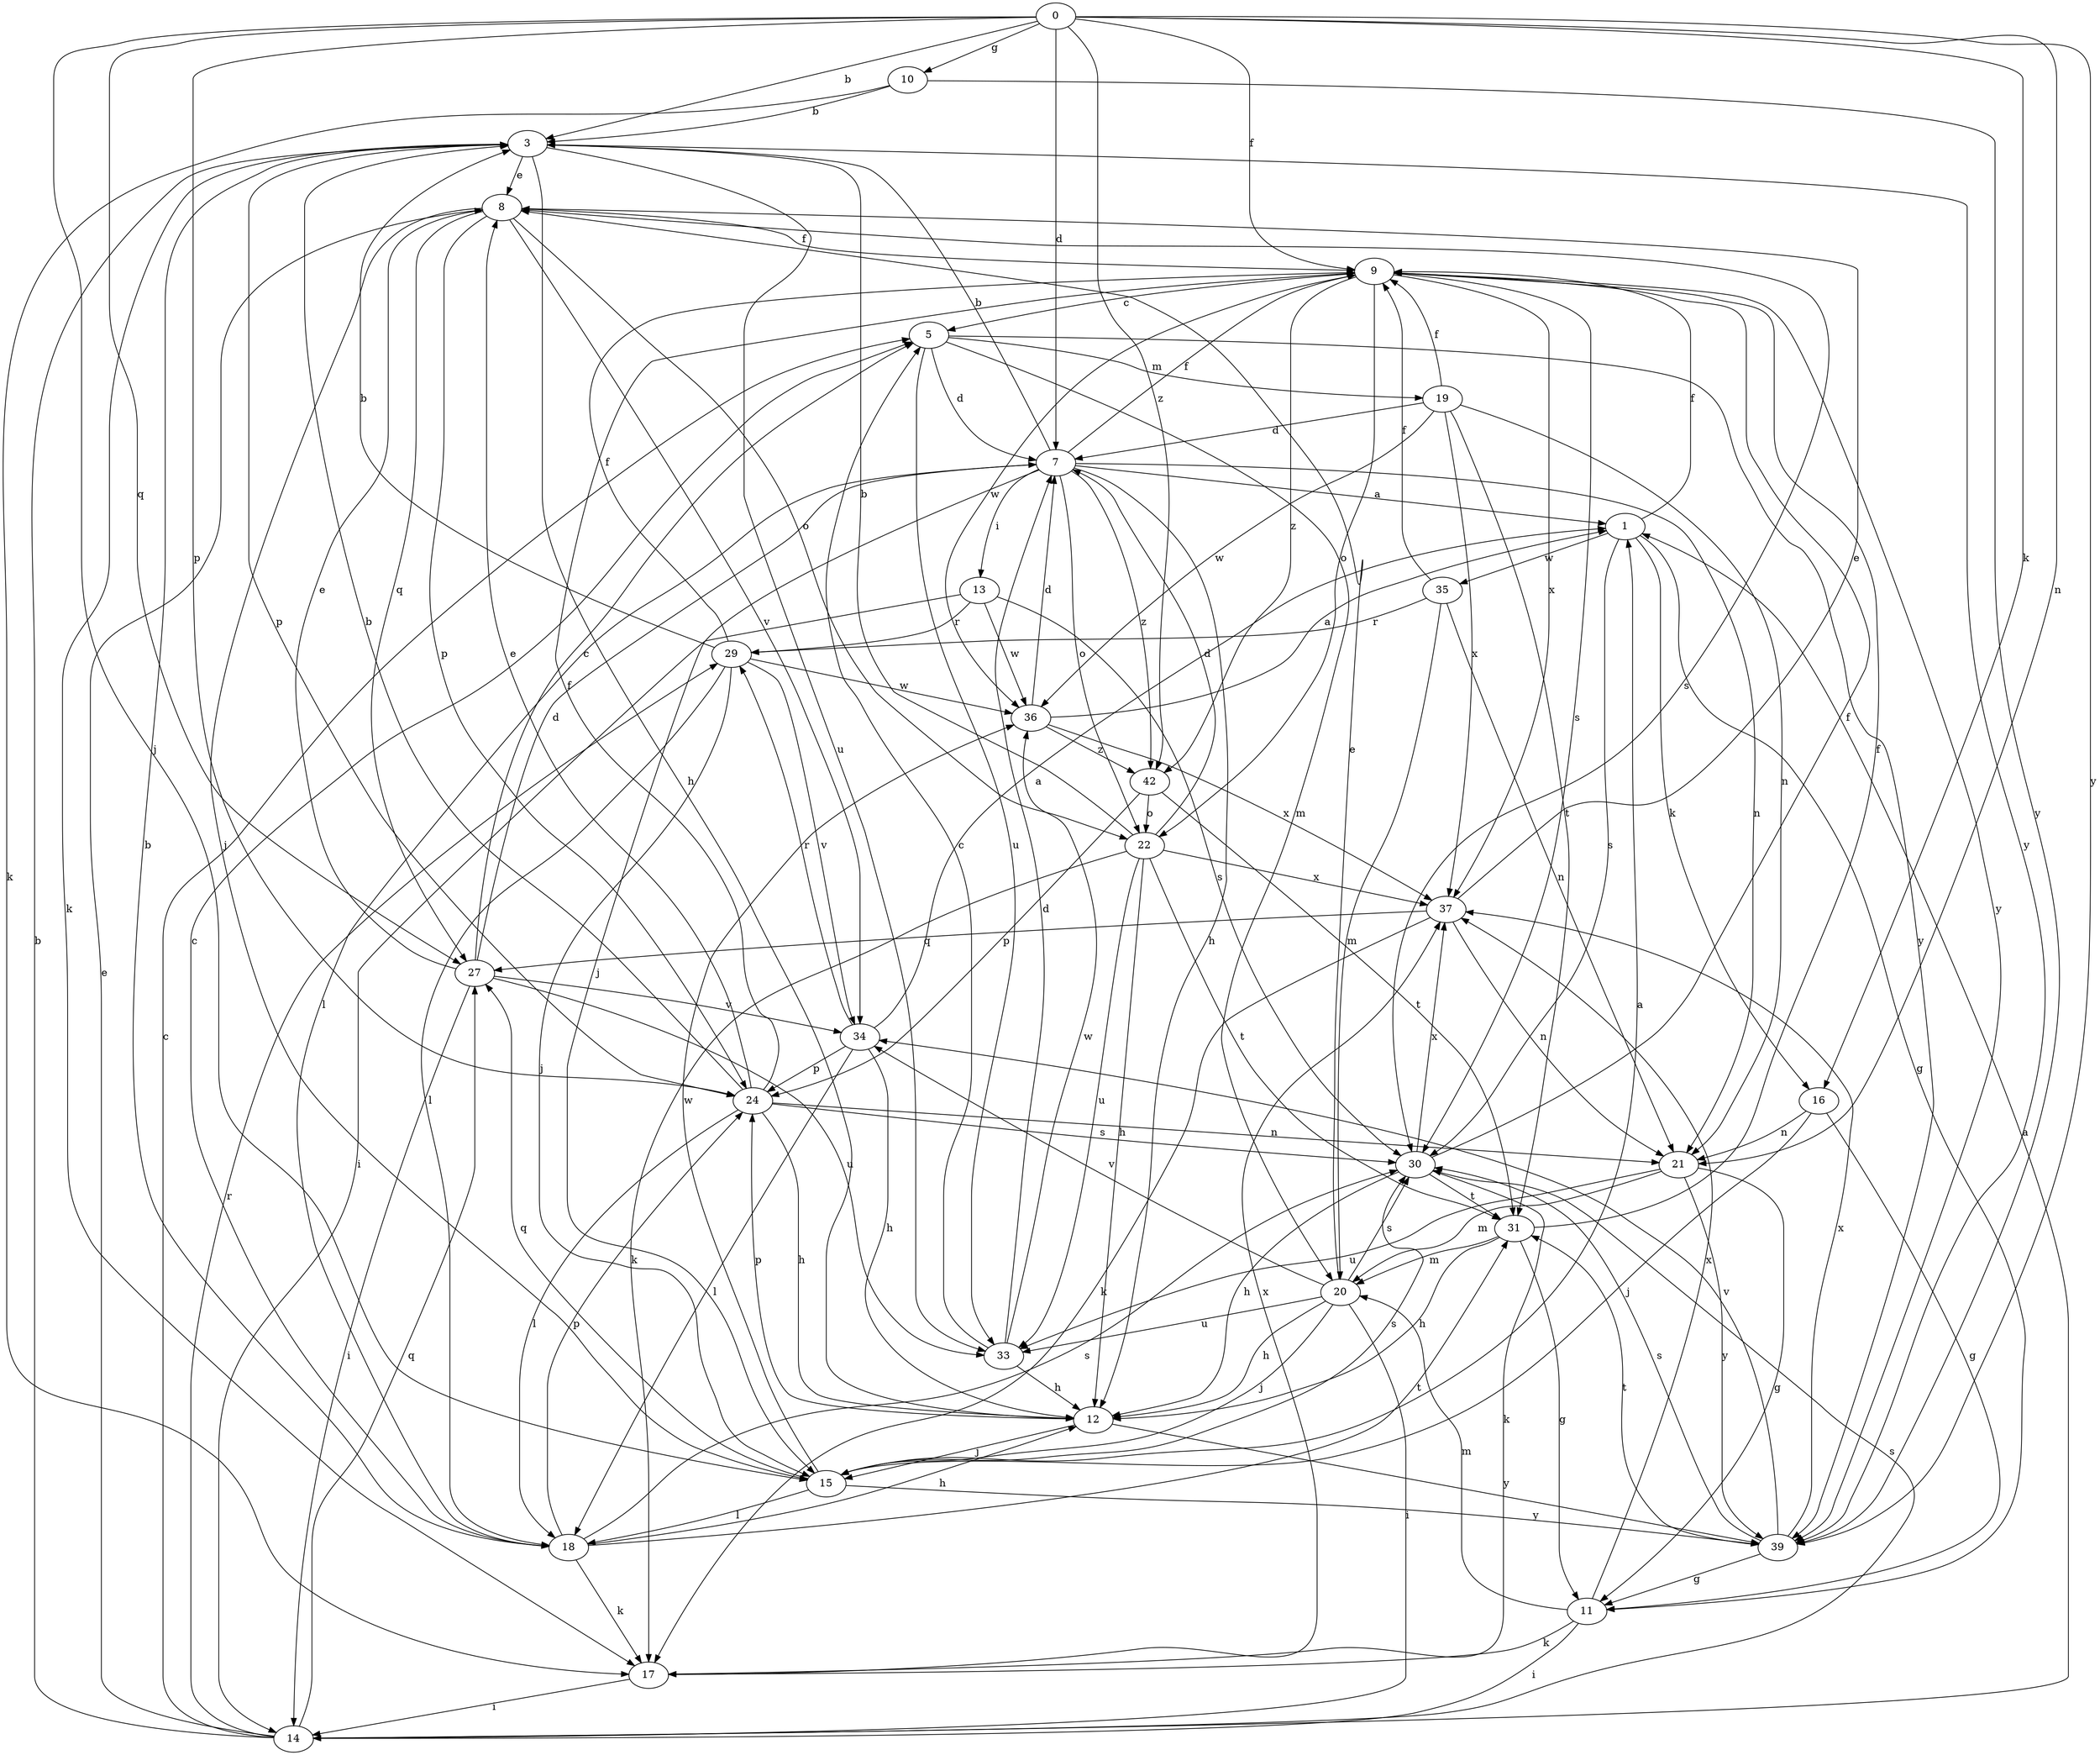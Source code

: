 strict digraph  {
0;
1;
3;
5;
7;
8;
9;
10;
11;
12;
13;
14;
15;
16;
17;
18;
19;
20;
21;
22;
24;
27;
29;
30;
31;
33;
34;
35;
36;
37;
39;
42;
0 -> 3  [label=b];
0 -> 7  [label=d];
0 -> 9  [label=f];
0 -> 10  [label=g];
0 -> 15  [label=j];
0 -> 16  [label=k];
0 -> 21  [label=n];
0 -> 24  [label=p];
0 -> 27  [label=q];
0 -> 39  [label=y];
0 -> 42  [label=z];
1 -> 9  [label=f];
1 -> 11  [label=g];
1 -> 16  [label=k];
1 -> 30  [label=s];
1 -> 35  [label=w];
3 -> 8  [label=e];
3 -> 12  [label=h];
3 -> 17  [label=k];
3 -> 24  [label=p];
3 -> 33  [label=u];
3 -> 39  [label=y];
5 -> 7  [label=d];
5 -> 19  [label=m];
5 -> 20  [label=m];
5 -> 33  [label=u];
5 -> 39  [label=y];
7 -> 1  [label=a];
7 -> 3  [label=b];
7 -> 9  [label=f];
7 -> 12  [label=h];
7 -> 13  [label=i];
7 -> 15  [label=j];
7 -> 18  [label=l];
7 -> 21  [label=n];
7 -> 22  [label=o];
7 -> 42  [label=z];
8 -> 9  [label=f];
8 -> 15  [label=j];
8 -> 22  [label=o];
8 -> 24  [label=p];
8 -> 27  [label=q];
8 -> 30  [label=s];
8 -> 34  [label=v];
9 -> 5  [label=c];
9 -> 22  [label=o];
9 -> 30  [label=s];
9 -> 36  [label=w];
9 -> 37  [label=x];
9 -> 39  [label=y];
9 -> 42  [label=z];
10 -> 3  [label=b];
10 -> 17  [label=k];
10 -> 39  [label=y];
11 -> 14  [label=i];
11 -> 17  [label=k];
11 -> 20  [label=m];
11 -> 37  [label=x];
12 -> 15  [label=j];
12 -> 24  [label=p];
12 -> 39  [label=y];
13 -> 14  [label=i];
13 -> 29  [label=r];
13 -> 30  [label=s];
13 -> 36  [label=w];
14 -> 1  [label=a];
14 -> 3  [label=b];
14 -> 5  [label=c];
14 -> 8  [label=e];
14 -> 27  [label=q];
14 -> 29  [label=r];
14 -> 30  [label=s];
15 -> 1  [label=a];
15 -> 18  [label=l];
15 -> 27  [label=q];
15 -> 30  [label=s];
15 -> 36  [label=w];
15 -> 39  [label=y];
16 -> 11  [label=g];
16 -> 15  [label=j];
16 -> 21  [label=n];
17 -> 14  [label=i];
17 -> 37  [label=x];
18 -> 3  [label=b];
18 -> 5  [label=c];
18 -> 12  [label=h];
18 -> 17  [label=k];
18 -> 24  [label=p];
18 -> 30  [label=s];
18 -> 31  [label=t];
19 -> 7  [label=d];
19 -> 9  [label=f];
19 -> 21  [label=n];
19 -> 31  [label=t];
19 -> 36  [label=w];
19 -> 37  [label=x];
20 -> 8  [label=e];
20 -> 12  [label=h];
20 -> 14  [label=i];
20 -> 15  [label=j];
20 -> 30  [label=s];
20 -> 33  [label=u];
20 -> 34  [label=v];
21 -> 11  [label=g];
21 -> 20  [label=m];
21 -> 33  [label=u];
21 -> 39  [label=y];
22 -> 3  [label=b];
22 -> 7  [label=d];
22 -> 12  [label=h];
22 -> 17  [label=k];
22 -> 31  [label=t];
22 -> 33  [label=u];
22 -> 37  [label=x];
24 -> 3  [label=b];
24 -> 8  [label=e];
24 -> 9  [label=f];
24 -> 12  [label=h];
24 -> 18  [label=l];
24 -> 21  [label=n];
24 -> 30  [label=s];
27 -> 5  [label=c];
27 -> 7  [label=d];
27 -> 8  [label=e];
27 -> 14  [label=i];
27 -> 33  [label=u];
27 -> 34  [label=v];
29 -> 3  [label=b];
29 -> 9  [label=f];
29 -> 15  [label=j];
29 -> 18  [label=l];
29 -> 34  [label=v];
29 -> 36  [label=w];
30 -> 9  [label=f];
30 -> 12  [label=h];
30 -> 17  [label=k];
30 -> 31  [label=t];
30 -> 37  [label=x];
31 -> 9  [label=f];
31 -> 11  [label=g];
31 -> 12  [label=h];
31 -> 20  [label=m];
33 -> 5  [label=c];
33 -> 7  [label=d];
33 -> 12  [label=h];
33 -> 36  [label=w];
34 -> 1  [label=a];
34 -> 12  [label=h];
34 -> 18  [label=l];
34 -> 24  [label=p];
34 -> 29  [label=r];
35 -> 9  [label=f];
35 -> 20  [label=m];
35 -> 21  [label=n];
35 -> 29  [label=r];
36 -> 1  [label=a];
36 -> 7  [label=d];
36 -> 37  [label=x];
36 -> 42  [label=z];
37 -> 8  [label=e];
37 -> 17  [label=k];
37 -> 21  [label=n];
37 -> 27  [label=q];
39 -> 11  [label=g];
39 -> 30  [label=s];
39 -> 31  [label=t];
39 -> 34  [label=v];
39 -> 37  [label=x];
42 -> 22  [label=o];
42 -> 24  [label=p];
42 -> 31  [label=t];
}
